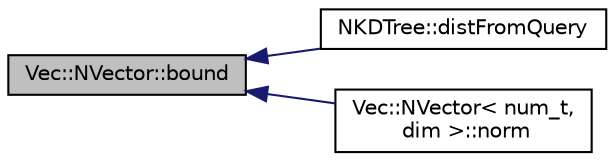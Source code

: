 digraph "Vec::NVector::bound"
{
 // INTERACTIVE_SVG=YES
  edge [fontname="Helvetica",fontsize="10",labelfontname="Helvetica",labelfontsize="10"];
  node [fontname="Helvetica",fontsize="10",shape=record];
  rankdir="LR";
  Node1 [label="Vec::NVector::bound",height=0.2,width=0.4,color="black", fillcolor="grey75", style="filled", fontcolor="black"];
  Node1 -> Node2 [dir="back",color="midnightblue",fontsize="10",style="solid",fontname="Helvetica"];
  Node2 [label="NKDTree::distFromQuery",height=0.2,width=0.4,color="black", fillcolor="white", style="filled",URL="$d7/d60/class_n_k_d_tree.html#a7e1a496310594d7091f36c059f71e98c"];
  Node1 -> Node3 [dir="back",color="midnightblue",fontsize="10",style="solid",fontname="Helvetica"];
  Node3 [label="Vec::NVector\< num_t,\l dim \>::norm",height=0.2,width=0.4,color="black", fillcolor="white", style="filled",URL="$d5/d1c/class_vec_1_1_n_vector.html#a02bf54e5f4c379d5110095019d133f20"];
}
